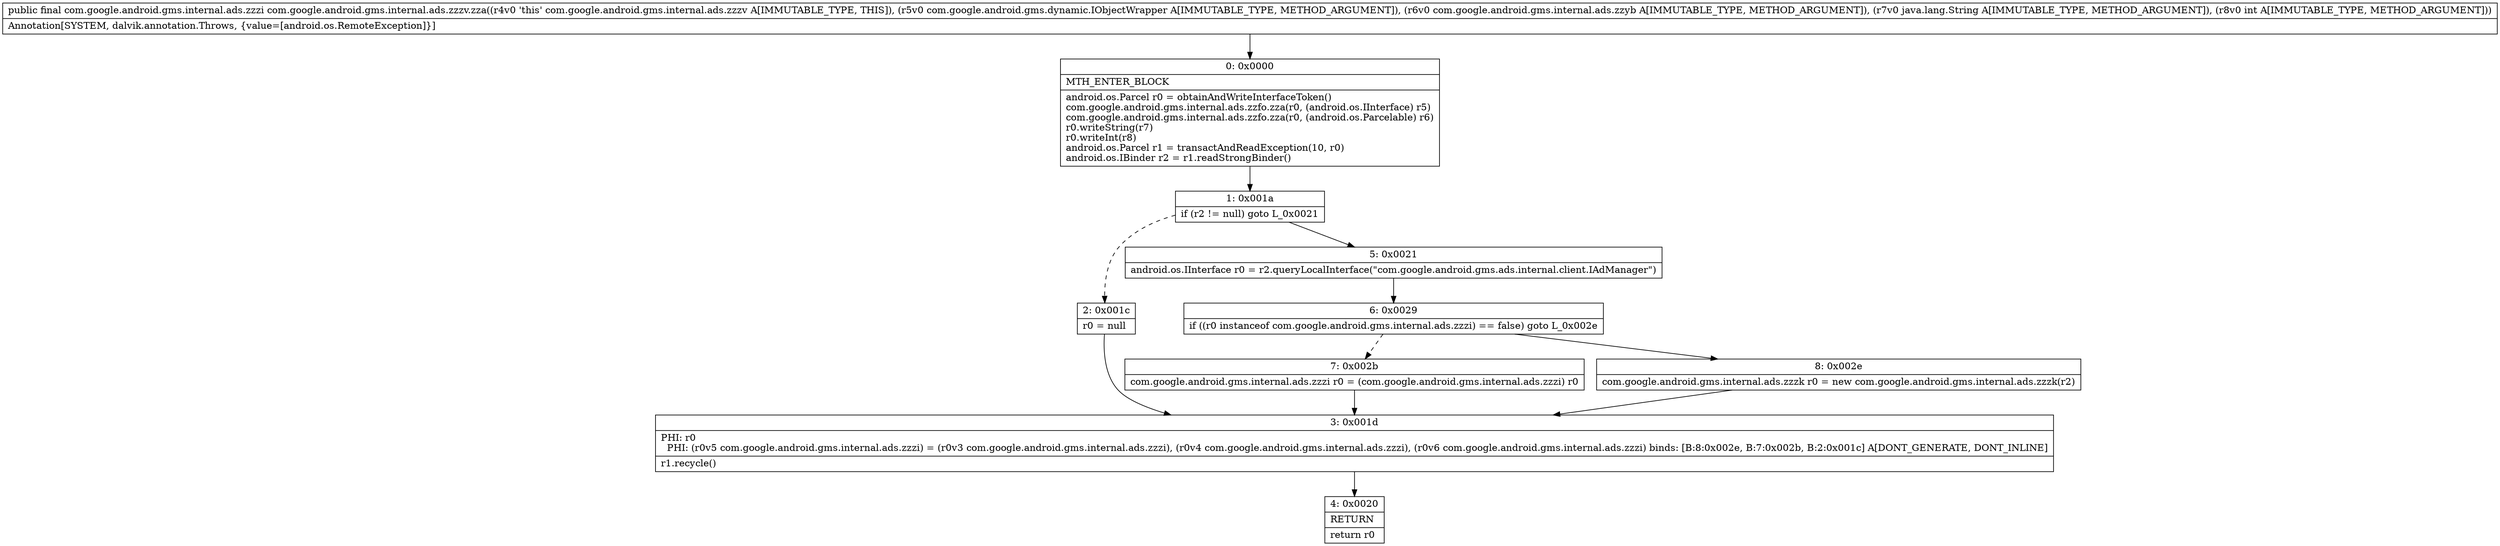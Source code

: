 digraph "CFG forcom.google.android.gms.internal.ads.zzzv.zza(Lcom\/google\/android\/gms\/dynamic\/IObjectWrapper;Lcom\/google\/android\/gms\/internal\/ads\/zzyb;Ljava\/lang\/String;I)Lcom\/google\/android\/gms\/internal\/ads\/zzzi;" {
Node_0 [shape=record,label="{0\:\ 0x0000|MTH_ENTER_BLOCK\l|android.os.Parcel r0 = obtainAndWriteInterfaceToken()\lcom.google.android.gms.internal.ads.zzfo.zza(r0, (android.os.IInterface) r5)\lcom.google.android.gms.internal.ads.zzfo.zza(r0, (android.os.Parcelable) r6)\lr0.writeString(r7)\lr0.writeInt(r8)\landroid.os.Parcel r1 = transactAndReadException(10, r0)\landroid.os.IBinder r2 = r1.readStrongBinder()\l}"];
Node_1 [shape=record,label="{1\:\ 0x001a|if (r2 != null) goto L_0x0021\l}"];
Node_2 [shape=record,label="{2\:\ 0x001c|r0 = null\l}"];
Node_3 [shape=record,label="{3\:\ 0x001d|PHI: r0 \l  PHI: (r0v5 com.google.android.gms.internal.ads.zzzi) = (r0v3 com.google.android.gms.internal.ads.zzzi), (r0v4 com.google.android.gms.internal.ads.zzzi), (r0v6 com.google.android.gms.internal.ads.zzzi) binds: [B:8:0x002e, B:7:0x002b, B:2:0x001c] A[DONT_GENERATE, DONT_INLINE]\l|r1.recycle()\l}"];
Node_4 [shape=record,label="{4\:\ 0x0020|RETURN\l|return r0\l}"];
Node_5 [shape=record,label="{5\:\ 0x0021|android.os.IInterface r0 = r2.queryLocalInterface(\"com.google.android.gms.ads.internal.client.IAdManager\")\l}"];
Node_6 [shape=record,label="{6\:\ 0x0029|if ((r0 instanceof com.google.android.gms.internal.ads.zzzi) == false) goto L_0x002e\l}"];
Node_7 [shape=record,label="{7\:\ 0x002b|com.google.android.gms.internal.ads.zzzi r0 = (com.google.android.gms.internal.ads.zzzi) r0\l}"];
Node_8 [shape=record,label="{8\:\ 0x002e|com.google.android.gms.internal.ads.zzzk r0 = new com.google.android.gms.internal.ads.zzzk(r2)\l}"];
MethodNode[shape=record,label="{public final com.google.android.gms.internal.ads.zzzi com.google.android.gms.internal.ads.zzzv.zza((r4v0 'this' com.google.android.gms.internal.ads.zzzv A[IMMUTABLE_TYPE, THIS]), (r5v0 com.google.android.gms.dynamic.IObjectWrapper A[IMMUTABLE_TYPE, METHOD_ARGUMENT]), (r6v0 com.google.android.gms.internal.ads.zzyb A[IMMUTABLE_TYPE, METHOD_ARGUMENT]), (r7v0 java.lang.String A[IMMUTABLE_TYPE, METHOD_ARGUMENT]), (r8v0 int A[IMMUTABLE_TYPE, METHOD_ARGUMENT]))  | Annotation[SYSTEM, dalvik.annotation.Throws, \{value=[android.os.RemoteException]\}]\l}"];
MethodNode -> Node_0;
Node_0 -> Node_1;
Node_1 -> Node_2[style=dashed];
Node_1 -> Node_5;
Node_2 -> Node_3;
Node_3 -> Node_4;
Node_5 -> Node_6;
Node_6 -> Node_7[style=dashed];
Node_6 -> Node_8;
Node_7 -> Node_3;
Node_8 -> Node_3;
}


